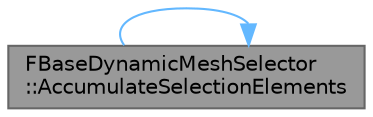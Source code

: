 digraph "FBaseDynamicMeshSelector::AccumulateSelectionElements"
{
 // INTERACTIVE_SVG=YES
 // LATEX_PDF_SIZE
  bgcolor="transparent";
  edge [fontname=Helvetica,fontsize=10,labelfontname=Helvetica,labelfontsize=10];
  node [fontname=Helvetica,fontsize=10,shape=box,height=0.2,width=0.4];
  rankdir="LR";
  Node1 [id="Node000001",label="FBaseDynamicMeshSelector\l::AccumulateSelectionElements",height=0.2,width=0.4,color="gray40", fillcolor="grey60", style="filled", fontcolor="black",tooltip="Prefer AccumulateSelectionElements with Flags parameter."];
  Node1 -> Node1 [id="edge1_Node000001_Node000001",color="steelblue1",style="solid",tooltip=" "];
}
